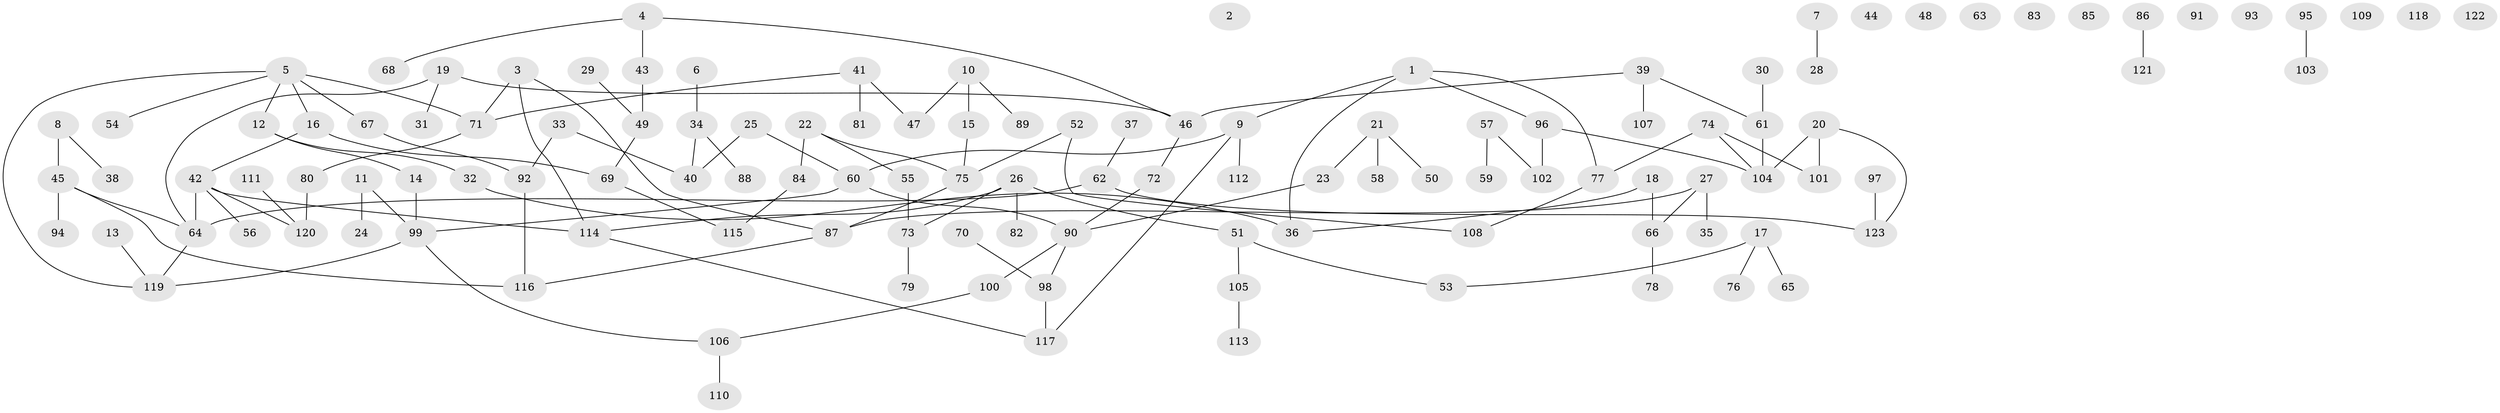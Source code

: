 // coarse degree distribution, {6: 0.011494252873563218, 0: 0.16091954022988506, 3: 0.16091954022988506, 5: 0.06896551724137931, 8: 0.022988505747126436, 1: 0.28735632183908044, 4: 0.08045977011494253, 2: 0.19540229885057472, 7: 0.011494252873563218}
// Generated by graph-tools (version 1.1) at 2025/41/03/06/25 10:41:24]
// undirected, 123 vertices, 130 edges
graph export_dot {
graph [start="1"]
  node [color=gray90,style=filled];
  1;
  2;
  3;
  4;
  5;
  6;
  7;
  8;
  9;
  10;
  11;
  12;
  13;
  14;
  15;
  16;
  17;
  18;
  19;
  20;
  21;
  22;
  23;
  24;
  25;
  26;
  27;
  28;
  29;
  30;
  31;
  32;
  33;
  34;
  35;
  36;
  37;
  38;
  39;
  40;
  41;
  42;
  43;
  44;
  45;
  46;
  47;
  48;
  49;
  50;
  51;
  52;
  53;
  54;
  55;
  56;
  57;
  58;
  59;
  60;
  61;
  62;
  63;
  64;
  65;
  66;
  67;
  68;
  69;
  70;
  71;
  72;
  73;
  74;
  75;
  76;
  77;
  78;
  79;
  80;
  81;
  82;
  83;
  84;
  85;
  86;
  87;
  88;
  89;
  90;
  91;
  92;
  93;
  94;
  95;
  96;
  97;
  98;
  99;
  100;
  101;
  102;
  103;
  104;
  105;
  106;
  107;
  108;
  109;
  110;
  111;
  112;
  113;
  114;
  115;
  116;
  117;
  118;
  119;
  120;
  121;
  122;
  123;
  1 -- 9;
  1 -- 36;
  1 -- 77;
  1 -- 96;
  3 -- 71;
  3 -- 87;
  3 -- 114;
  4 -- 43;
  4 -- 46;
  4 -- 68;
  5 -- 12;
  5 -- 16;
  5 -- 54;
  5 -- 67;
  5 -- 71;
  5 -- 119;
  6 -- 34;
  7 -- 28;
  8 -- 38;
  8 -- 45;
  9 -- 60;
  9 -- 112;
  9 -- 117;
  10 -- 15;
  10 -- 47;
  10 -- 89;
  11 -- 24;
  11 -- 99;
  12 -- 14;
  12 -- 32;
  13 -- 119;
  14 -- 99;
  15 -- 75;
  16 -- 42;
  16 -- 69;
  17 -- 53;
  17 -- 65;
  17 -- 76;
  18 -- 36;
  18 -- 66;
  19 -- 31;
  19 -- 46;
  19 -- 64;
  20 -- 101;
  20 -- 104;
  20 -- 123;
  21 -- 23;
  21 -- 50;
  21 -- 58;
  22 -- 55;
  22 -- 75;
  22 -- 84;
  23 -- 90;
  25 -- 40;
  25 -- 60;
  26 -- 51;
  26 -- 73;
  26 -- 82;
  26 -- 114;
  27 -- 35;
  27 -- 66;
  27 -- 87;
  29 -- 49;
  30 -- 61;
  32 -- 36;
  33 -- 40;
  33 -- 92;
  34 -- 40;
  34 -- 88;
  37 -- 62;
  39 -- 46;
  39 -- 61;
  39 -- 107;
  41 -- 47;
  41 -- 71;
  41 -- 81;
  42 -- 56;
  42 -- 64;
  42 -- 114;
  42 -- 120;
  43 -- 49;
  45 -- 64;
  45 -- 94;
  45 -- 116;
  46 -- 72;
  49 -- 69;
  51 -- 53;
  51 -- 105;
  52 -- 75;
  52 -- 108;
  55 -- 73;
  57 -- 59;
  57 -- 102;
  60 -- 90;
  60 -- 99;
  61 -- 104;
  62 -- 64;
  62 -- 123;
  64 -- 119;
  66 -- 78;
  67 -- 92;
  69 -- 115;
  70 -- 98;
  71 -- 80;
  72 -- 90;
  73 -- 79;
  74 -- 77;
  74 -- 101;
  74 -- 104;
  75 -- 87;
  77 -- 108;
  80 -- 120;
  84 -- 115;
  86 -- 121;
  87 -- 116;
  90 -- 98;
  90 -- 100;
  92 -- 116;
  95 -- 103;
  96 -- 102;
  96 -- 104;
  97 -- 123;
  98 -- 117;
  99 -- 106;
  99 -- 119;
  100 -- 106;
  105 -- 113;
  106 -- 110;
  111 -- 120;
  114 -- 117;
}
